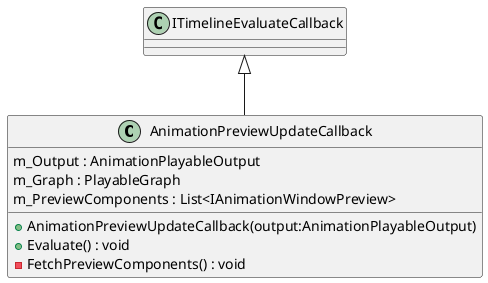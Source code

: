 @startuml
class AnimationPreviewUpdateCallback {
    m_Output : AnimationPlayableOutput
    m_Graph : PlayableGraph
    m_PreviewComponents : List<IAnimationWindowPreview>
    + AnimationPreviewUpdateCallback(output:AnimationPlayableOutput)
    + Evaluate() : void
    - FetchPreviewComponents() : void
}
ITimelineEvaluateCallback <|-- AnimationPreviewUpdateCallback
@enduml
